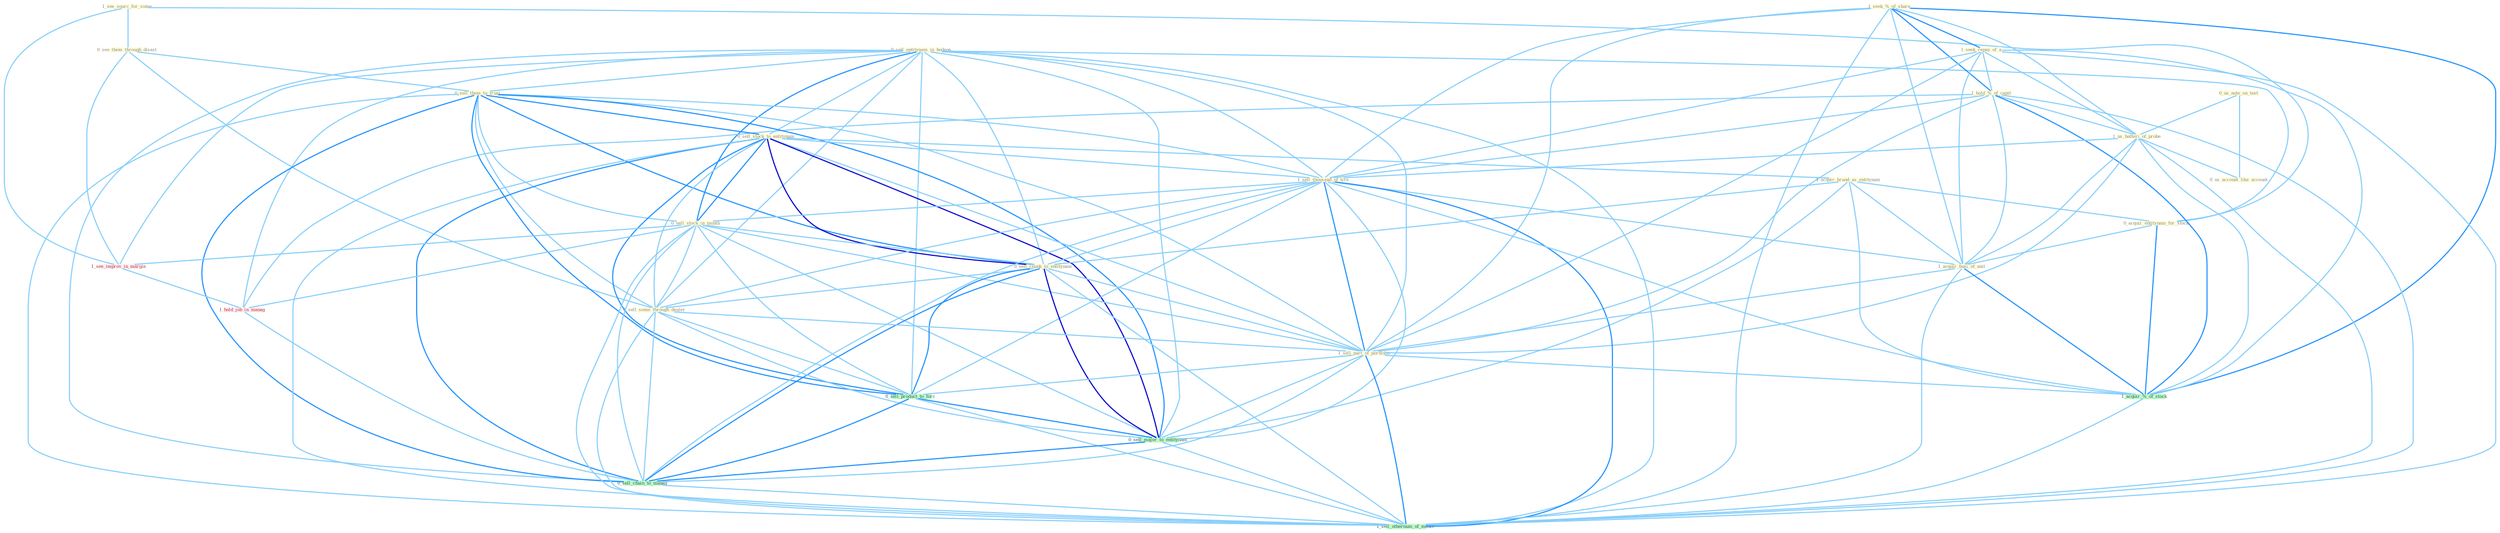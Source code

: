 Graph G{ 
    node
    [shape=polygon,style=filled,width=.5,height=.06,color="#BDFCC9",fixedsize=true,fontsize=4,
    fontcolor="#2f4f4f"];
    {node
    [color="#ffffe0", fontcolor="#8b7d6b"] "1_see_sourc_for_some " "0_sell_entitynam_in_bodega " "1_seek_%_of_share " "1_seek_repay_of_a " "1_hold_%_of_capit " "0_see_them_through_disast " "0_sell_them_to_trust " "0_sell_stock_to_entitynam " "1_acquir_brand_as_entitynam " "0_us_note_on_test " "1_us_batteri_of_probe " "1_sell_thousand_of_tire " "0_acquir_entitynam_for_stock " "0_sell_stock_in_month " "1_acquir_busi_of_unit " "0_sell_chunk_to_entitynam " "0_us_account_like_account " "0_sell_some_through_dealer " "1_sell_part_of_portfolio "}
{node [color="#fff0f5", fontcolor="#b22222"] "1_see_improv_in_margin " "1_hold_job_in_manag "}
edge [color="#B0E2FF"];

	"1_see_sourc_for_some " -- "0_see_them_through_disast " [w="1", color="#87cefa" ];
	"1_see_sourc_for_some " -- "0_acquir_entitynam_for_stock " [w="1", color="#87cefa" ];
	"1_see_sourc_for_some " -- "1_see_improv_in_margin " [w="1", color="#87cefa" ];
	"0_sell_entitynam_in_bodega " -- "0_sell_them_to_trust " [w="1", color="#87cefa" ];
	"0_sell_entitynam_in_bodega " -- "0_sell_stock_to_entitynam " [w="1", color="#87cefa" ];
	"0_sell_entitynam_in_bodega " -- "1_sell_thousand_of_tire " [w="1", color="#87cefa" ];
	"0_sell_entitynam_in_bodega " -- "0_acquir_entitynam_for_stock " [w="1", color="#87cefa" ];
	"0_sell_entitynam_in_bodega " -- "0_sell_stock_in_month " [w="2", color="#1e90ff" , len=0.8];
	"0_sell_entitynam_in_bodega " -- "0_sell_chunk_to_entitynam " [w="1", color="#87cefa" ];
	"0_sell_entitynam_in_bodega " -- "0_sell_some_through_dealer " [w="1", color="#87cefa" ];
	"0_sell_entitynam_in_bodega " -- "1_sell_part_of_portfolio " [w="1", color="#87cefa" ];
	"0_sell_entitynam_in_bodega " -- "1_see_improv_in_margin " [w="1", color="#87cefa" ];
	"0_sell_entitynam_in_bodega " -- "1_hold_job_in_manag " [w="1", color="#87cefa" ];
	"0_sell_entitynam_in_bodega " -- "0_sell_product_to_forc " [w="1", color="#87cefa" ];
	"0_sell_entitynam_in_bodega " -- "0_sell_major_to_entitynam " [w="1", color="#87cefa" ];
	"0_sell_entitynam_in_bodega " -- "0_sell_chain_to_manag " [w="1", color="#87cefa" ];
	"0_sell_entitynam_in_bodega " -- "1_sell_othernum_of_model " [w="1", color="#87cefa" ];
	"1_seek_%_of_share " -- "1_seek_repay_of_a " [w="2", color="#1e90ff" , len=0.8];
	"1_seek_%_of_share " -- "1_hold_%_of_capit " [w="2", color="#1e90ff" , len=0.8];
	"1_seek_%_of_share " -- "1_us_batteri_of_probe " [w="1", color="#87cefa" ];
	"1_seek_%_of_share " -- "1_sell_thousand_of_tire " [w="1", color="#87cefa" ];
	"1_seek_%_of_share " -- "1_acquir_busi_of_unit " [w="1", color="#87cefa" ];
	"1_seek_%_of_share " -- "1_sell_part_of_portfolio " [w="1", color="#87cefa" ];
	"1_seek_%_of_share " -- "1_acquir_%_of_stock " [w="2", color="#1e90ff" , len=0.8];
	"1_seek_%_of_share " -- "1_sell_othernum_of_model " [w="1", color="#87cefa" ];
	"1_seek_repay_of_a " -- "1_hold_%_of_capit " [w="1", color="#87cefa" ];
	"1_seek_repay_of_a " -- "1_us_batteri_of_probe " [w="1", color="#87cefa" ];
	"1_seek_repay_of_a " -- "1_sell_thousand_of_tire " [w="1", color="#87cefa" ];
	"1_seek_repay_of_a " -- "1_acquir_busi_of_unit " [w="1", color="#87cefa" ];
	"1_seek_repay_of_a " -- "1_sell_part_of_portfolio " [w="1", color="#87cefa" ];
	"1_seek_repay_of_a " -- "1_acquir_%_of_stock " [w="1", color="#87cefa" ];
	"1_seek_repay_of_a " -- "1_sell_othernum_of_model " [w="1", color="#87cefa" ];
	"1_hold_%_of_capit " -- "1_us_batteri_of_probe " [w="1", color="#87cefa" ];
	"1_hold_%_of_capit " -- "1_sell_thousand_of_tire " [w="1", color="#87cefa" ];
	"1_hold_%_of_capit " -- "1_acquir_busi_of_unit " [w="1", color="#87cefa" ];
	"1_hold_%_of_capit " -- "1_sell_part_of_portfolio " [w="1", color="#87cefa" ];
	"1_hold_%_of_capit " -- "1_acquir_%_of_stock " [w="2", color="#1e90ff" , len=0.8];
	"1_hold_%_of_capit " -- "1_hold_job_in_manag " [w="1", color="#87cefa" ];
	"1_hold_%_of_capit " -- "1_sell_othernum_of_model " [w="1", color="#87cefa" ];
	"0_see_them_through_disast " -- "0_sell_them_to_trust " [w="1", color="#87cefa" ];
	"0_see_them_through_disast " -- "0_sell_some_through_dealer " [w="1", color="#87cefa" ];
	"0_see_them_through_disast " -- "1_see_improv_in_margin " [w="1", color="#87cefa" ];
	"0_sell_them_to_trust " -- "0_sell_stock_to_entitynam " [w="2", color="#1e90ff" , len=0.8];
	"0_sell_them_to_trust " -- "1_sell_thousand_of_tire " [w="1", color="#87cefa" ];
	"0_sell_them_to_trust " -- "0_sell_stock_in_month " [w="1", color="#87cefa" ];
	"0_sell_them_to_trust " -- "0_sell_chunk_to_entitynam " [w="2", color="#1e90ff" , len=0.8];
	"0_sell_them_to_trust " -- "0_sell_some_through_dealer " [w="1", color="#87cefa" ];
	"0_sell_them_to_trust " -- "1_sell_part_of_portfolio " [w="1", color="#87cefa" ];
	"0_sell_them_to_trust " -- "0_sell_product_to_forc " [w="2", color="#1e90ff" , len=0.8];
	"0_sell_them_to_trust " -- "0_sell_major_to_entitynam " [w="2", color="#1e90ff" , len=0.8];
	"0_sell_them_to_trust " -- "0_sell_chain_to_manag " [w="2", color="#1e90ff" , len=0.8];
	"0_sell_them_to_trust " -- "1_sell_othernum_of_model " [w="1", color="#87cefa" ];
	"0_sell_stock_to_entitynam " -- "1_acquir_brand_as_entitynam " [w="1", color="#87cefa" ];
	"0_sell_stock_to_entitynam " -- "1_sell_thousand_of_tire " [w="1", color="#87cefa" ];
	"0_sell_stock_to_entitynam " -- "0_sell_stock_in_month " [w="2", color="#1e90ff" , len=0.8];
	"0_sell_stock_to_entitynam " -- "0_sell_chunk_to_entitynam " [w="3", color="#0000cd" , len=0.6];
	"0_sell_stock_to_entitynam " -- "0_sell_some_through_dealer " [w="1", color="#87cefa" ];
	"0_sell_stock_to_entitynam " -- "1_sell_part_of_portfolio " [w="1", color="#87cefa" ];
	"0_sell_stock_to_entitynam " -- "0_sell_product_to_forc " [w="2", color="#1e90ff" , len=0.8];
	"0_sell_stock_to_entitynam " -- "0_sell_major_to_entitynam " [w="3", color="#0000cd" , len=0.6];
	"0_sell_stock_to_entitynam " -- "0_sell_chain_to_manag " [w="2", color="#1e90ff" , len=0.8];
	"0_sell_stock_to_entitynam " -- "1_sell_othernum_of_model " [w="1", color="#87cefa" ];
	"1_acquir_brand_as_entitynam " -- "0_acquir_entitynam_for_stock " [w="1", color="#87cefa" ];
	"1_acquir_brand_as_entitynam " -- "1_acquir_busi_of_unit " [w="1", color="#87cefa" ];
	"1_acquir_brand_as_entitynam " -- "0_sell_chunk_to_entitynam " [w="1", color="#87cefa" ];
	"1_acquir_brand_as_entitynam " -- "1_acquir_%_of_stock " [w="1", color="#87cefa" ];
	"1_acquir_brand_as_entitynam " -- "0_sell_major_to_entitynam " [w="1", color="#87cefa" ];
	"0_us_note_on_test " -- "1_us_batteri_of_probe " [w="1", color="#87cefa" ];
	"0_us_note_on_test " -- "0_us_account_like_account " [w="1", color="#87cefa" ];
	"1_us_batteri_of_probe " -- "1_sell_thousand_of_tire " [w="1", color="#87cefa" ];
	"1_us_batteri_of_probe " -- "1_acquir_busi_of_unit " [w="1", color="#87cefa" ];
	"1_us_batteri_of_probe " -- "0_us_account_like_account " [w="1", color="#87cefa" ];
	"1_us_batteri_of_probe " -- "1_sell_part_of_portfolio " [w="1", color="#87cefa" ];
	"1_us_batteri_of_probe " -- "1_acquir_%_of_stock " [w="1", color="#87cefa" ];
	"1_us_batteri_of_probe " -- "1_sell_othernum_of_model " [w="1", color="#87cefa" ];
	"1_sell_thousand_of_tire " -- "0_sell_stock_in_month " [w="1", color="#87cefa" ];
	"1_sell_thousand_of_tire " -- "1_acquir_busi_of_unit " [w="1", color="#87cefa" ];
	"1_sell_thousand_of_tire " -- "0_sell_chunk_to_entitynam " [w="1", color="#87cefa" ];
	"1_sell_thousand_of_tire " -- "0_sell_some_through_dealer " [w="1", color="#87cefa" ];
	"1_sell_thousand_of_tire " -- "1_sell_part_of_portfolio " [w="2", color="#1e90ff" , len=0.8];
	"1_sell_thousand_of_tire " -- "1_acquir_%_of_stock " [w="1", color="#87cefa" ];
	"1_sell_thousand_of_tire " -- "0_sell_product_to_forc " [w="1", color="#87cefa" ];
	"1_sell_thousand_of_tire " -- "0_sell_major_to_entitynam " [w="1", color="#87cefa" ];
	"1_sell_thousand_of_tire " -- "0_sell_chain_to_manag " [w="1", color="#87cefa" ];
	"1_sell_thousand_of_tire " -- "1_sell_othernum_of_model " [w="2", color="#1e90ff" , len=0.8];
	"0_acquir_entitynam_for_stock " -- "1_acquir_busi_of_unit " [w="1", color="#87cefa" ];
	"0_acquir_entitynam_for_stock " -- "1_acquir_%_of_stock " [w="2", color="#1e90ff" , len=0.8];
	"0_sell_stock_in_month " -- "0_sell_chunk_to_entitynam " [w="1", color="#87cefa" ];
	"0_sell_stock_in_month " -- "0_sell_some_through_dealer " [w="1", color="#87cefa" ];
	"0_sell_stock_in_month " -- "1_sell_part_of_portfolio " [w="1", color="#87cefa" ];
	"0_sell_stock_in_month " -- "1_see_improv_in_margin " [w="1", color="#87cefa" ];
	"0_sell_stock_in_month " -- "1_hold_job_in_manag " [w="1", color="#87cefa" ];
	"0_sell_stock_in_month " -- "0_sell_product_to_forc " [w="1", color="#87cefa" ];
	"0_sell_stock_in_month " -- "0_sell_major_to_entitynam " [w="1", color="#87cefa" ];
	"0_sell_stock_in_month " -- "0_sell_chain_to_manag " [w="1", color="#87cefa" ];
	"0_sell_stock_in_month " -- "1_sell_othernum_of_model " [w="1", color="#87cefa" ];
	"1_acquir_busi_of_unit " -- "1_sell_part_of_portfolio " [w="1", color="#87cefa" ];
	"1_acquir_busi_of_unit " -- "1_acquir_%_of_stock " [w="2", color="#1e90ff" , len=0.8];
	"1_acquir_busi_of_unit " -- "1_sell_othernum_of_model " [w="1", color="#87cefa" ];
	"0_sell_chunk_to_entitynam " -- "0_sell_some_through_dealer " [w="1", color="#87cefa" ];
	"0_sell_chunk_to_entitynam " -- "1_sell_part_of_portfolio " [w="1", color="#87cefa" ];
	"0_sell_chunk_to_entitynam " -- "0_sell_product_to_forc " [w="2", color="#1e90ff" , len=0.8];
	"0_sell_chunk_to_entitynam " -- "0_sell_major_to_entitynam " [w="3", color="#0000cd" , len=0.6];
	"0_sell_chunk_to_entitynam " -- "0_sell_chain_to_manag " [w="2", color="#1e90ff" , len=0.8];
	"0_sell_chunk_to_entitynam " -- "1_sell_othernum_of_model " [w="1", color="#87cefa" ];
	"0_sell_some_through_dealer " -- "1_sell_part_of_portfolio " [w="1", color="#87cefa" ];
	"0_sell_some_through_dealer " -- "0_sell_product_to_forc " [w="1", color="#87cefa" ];
	"0_sell_some_through_dealer " -- "0_sell_major_to_entitynam " [w="1", color="#87cefa" ];
	"0_sell_some_through_dealer " -- "0_sell_chain_to_manag " [w="1", color="#87cefa" ];
	"0_sell_some_through_dealer " -- "1_sell_othernum_of_model " [w="1", color="#87cefa" ];
	"1_sell_part_of_portfolio " -- "1_acquir_%_of_stock " [w="1", color="#87cefa" ];
	"1_sell_part_of_portfolio " -- "0_sell_product_to_forc " [w="1", color="#87cefa" ];
	"1_sell_part_of_portfolio " -- "0_sell_major_to_entitynam " [w="1", color="#87cefa" ];
	"1_sell_part_of_portfolio " -- "0_sell_chain_to_manag " [w="1", color="#87cefa" ];
	"1_sell_part_of_portfolio " -- "1_sell_othernum_of_model " [w="2", color="#1e90ff" , len=0.8];
	"1_see_improv_in_margin " -- "1_hold_job_in_manag " [w="1", color="#87cefa" ];
	"1_acquir_%_of_stock " -- "1_sell_othernum_of_model " [w="1", color="#87cefa" ];
	"1_hold_job_in_manag " -- "0_sell_chain_to_manag " [w="1", color="#87cefa" ];
	"0_sell_product_to_forc " -- "0_sell_major_to_entitynam " [w="2", color="#1e90ff" , len=0.8];
	"0_sell_product_to_forc " -- "0_sell_chain_to_manag " [w="2", color="#1e90ff" , len=0.8];
	"0_sell_product_to_forc " -- "1_sell_othernum_of_model " [w="1", color="#87cefa" ];
	"0_sell_major_to_entitynam " -- "0_sell_chain_to_manag " [w="2", color="#1e90ff" , len=0.8];
	"0_sell_major_to_entitynam " -- "1_sell_othernum_of_model " [w="1", color="#87cefa" ];
	"0_sell_chain_to_manag " -- "1_sell_othernum_of_model " [w="1", color="#87cefa" ];
}